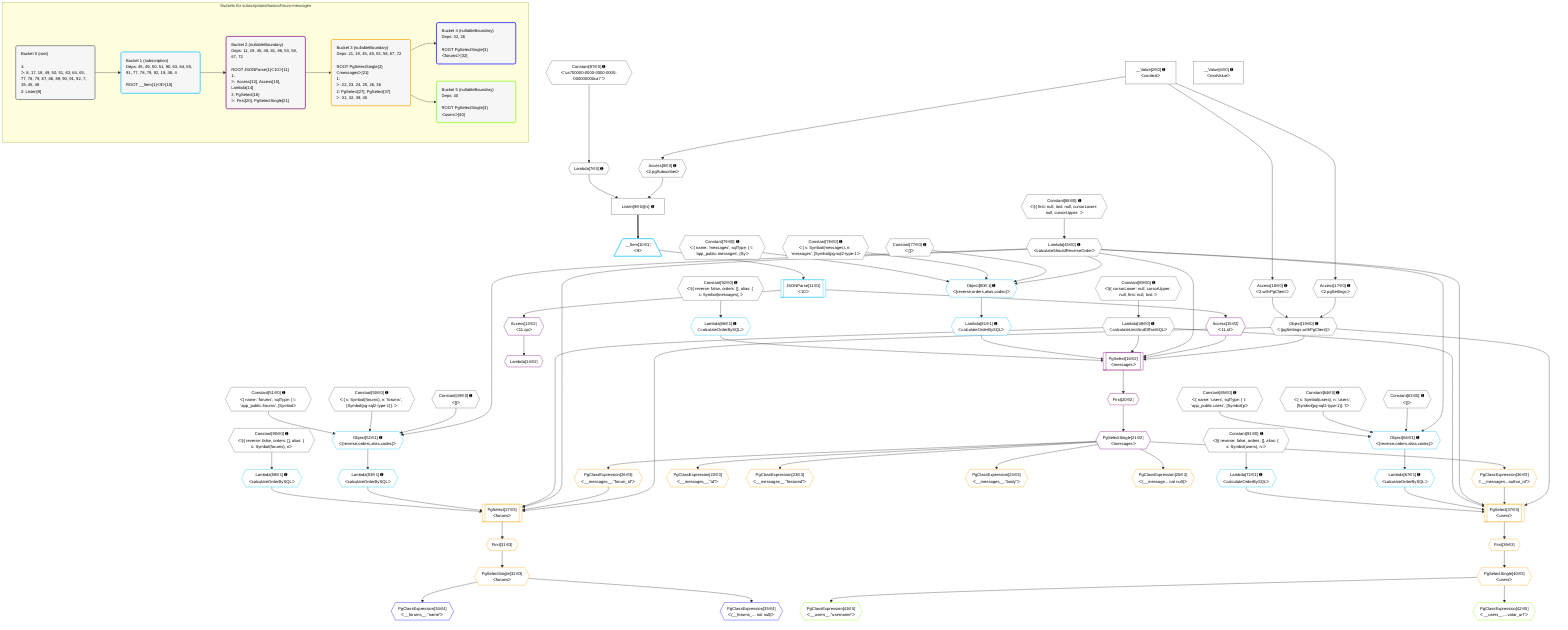 %%{init: {'themeVariables': { 'fontSize': '12px'}}}%%
graph TD
    classDef path fill:#eee,stroke:#000,color:#000
    classDef plan fill:#fff,stroke-width:1px,color:#000
    classDef itemplan fill:#fff,stroke-width:2px,color:#000
    classDef unbatchedplan fill:#dff,stroke-width:1px,color:#000
    classDef sideeffectplan fill:#fcc,stroke-width:2px,color:#000
    classDef bucket fill:#f6f6f6,color:#000,stroke-width:2px,text-align:left


    %% plan dependencies
    Listen9["Listen[9∈0@s] ➊"]:::plan
    Access8{{"Access[8∈0] ➊<br />ᐸ2.pgSubscriberᐳ"}}:::plan
    Lambda7{{"Lambda[7∈0] ➊"}}:::plan
    Access8 & Lambda7 --> Listen9
    Object19{{"Object[19∈0] ➊<br />ᐸ{pgSettings,withPgClient}ᐳ"}}:::plan
    Access17{{"Access[17∈0] ➊<br />ᐸ2.pgSettingsᐳ"}}:::plan
    Access18{{"Access[18∈0] ➊<br />ᐸ2.withPgClientᐳ"}}:::plan
    Access17 & Access18 --> Object19
    Constant87{{"Constant[87∈0] ➊<br />ᐸ'ca700000-0000-0000-0000-000000000ca7'ᐳ"}}:::plan
    Constant87 --> Lambda7
    __Value2["__Value[2∈0] ➊<br />ᐸcontextᐳ"]:::plan
    __Value2 --> Access8
    __Value2 --> Access17
    __Value2 --> Access18
    Lambda45{{"Lambda[45∈0] ➊<br />ᐸcalculateShouldReverseOrderᐳ"}}:::plan
    Constant88{{"Constant[88∈0] ➊<br />ᐸ§{ first: null, last: null, cursorLower: null, cursorUpper: ᐳ"}}:::plan
    Constant88 --> Lambda45
    Lambda48{{"Lambda[48∈0] ➊<br />ᐸcalculateLimitAndOffsetSQLᐳ"}}:::plan
    Constant89{{"Constant[89∈0] ➊<br />ᐸ§{ cursorLower: null, cursorUpper: null, first: null, last: ᐳ"}}:::plan
    Constant89 --> Lambda48
    __Value4["__Value[4∈0] ➊<br />ᐸrootValueᐳ"]:::plan
    Constant49{{"Constant[49∈0] ➊<br />ᐸ[]ᐳ"}}:::plan
    Constant50{{"Constant[50∈0] ➊<br />ᐸ{ s: Symbol(forums), n: 'forums', [Symbol(pg-sql2-type-1)]: ᐳ"}}:::plan
    Constant51{{"Constant[51∈0] ➊<br />ᐸ{ name: 'forums', sqlType: { t: 'app_public.forums', [Symbolᐳ"}}:::plan
    Constant63{{"Constant[63∈0] ➊<br />ᐸ[]ᐳ"}}:::plan
    Constant64{{"Constant[64∈0] ➊<br />ᐸ{ s: Symbol(users), n: 'users', [Symbol(pg-sql2-type-1)]: 'Iᐳ"}}:::plan
    Constant65{{"Constant[65∈0] ➊<br />ᐸ{ name: 'users', sqlType: { t: 'app_public.users', [Symbol(pᐳ"}}:::plan
    Constant77{{"Constant[77∈0] ➊<br />ᐸ[]ᐳ"}}:::plan
    Constant78{{"Constant[78∈0] ➊<br />ᐸ{ s: Symbol(messages), n: 'messages', [Symbol(pg-sql2-type-1ᐳ"}}:::plan
    Constant79{{"Constant[79∈0] ➊<br />ᐸ{ name: 'messages', sqlType: { t: 'app_public.messages', [Syᐳ"}}:::plan
    Constant90{{"Constant[90∈0] ➊<br />ᐸ§{ reverse: false, orders: [], alias: { s: Symbol(forums), nᐳ"}}:::plan
    Constant91{{"Constant[91∈0] ➊<br />ᐸ§{ reverse: false, orders: [], alias: { s: Symbol(users), n:ᐳ"}}:::plan
    Constant92{{"Constant[92∈0] ➊<br />ᐸ§{ reverse: false, orders: [], alias: { s: Symbol(messages),ᐳ"}}:::plan
    Object52{{"Object[52∈1] ➊<br />ᐸ{reverse,orders,alias,codec}ᐳ"}}:::plan
    Lambda45 & Constant49 & Constant50 & Constant51 --> Object52
    Object66{{"Object[66∈1] ➊<br />ᐸ{reverse,orders,alias,codec}ᐳ"}}:::plan
    Lambda45 & Constant63 & Constant64 & Constant65 --> Object66
    Object80{{"Object[80∈1] ➊<br />ᐸ{reverse,orders,alias,codec}ᐳ"}}:::plan
    Lambda45 & Constant77 & Constant78 & Constant79 --> Object80
    __Item10[/"__Item[10∈1]<br />ᐸ9ᐳ"\]:::itemplan
    Listen9 ==> __Item10
    JSONParse11[["JSONParse[11∈1]<br />ᐸ10ᐳ"]]:::plan
    __Item10 --> JSONParse11
    Lambda53{{"Lambda[53∈1] ➊<br />ᐸcalculateOrderBySQLᐳ"}}:::plan
    Object52 --> Lambda53
    Lambda58{{"Lambda[58∈1] ➊<br />ᐸcalculateOrderBySQLᐳ"}}:::plan
    Constant90 --> Lambda58
    Lambda67{{"Lambda[67∈1] ➊<br />ᐸcalculateOrderBySQLᐳ"}}:::plan
    Object66 --> Lambda67
    Lambda72{{"Lambda[72∈1] ➊<br />ᐸcalculateOrderBySQLᐳ"}}:::plan
    Constant91 --> Lambda72
    Lambda81{{"Lambda[81∈1] ➊<br />ᐸcalculateOrderBySQLᐳ"}}:::plan
    Object80 --> Lambda81
    Lambda86{{"Lambda[86∈1] ➊<br />ᐸcalculateOrderBySQLᐳ"}}:::plan
    Constant92 --> Lambda86
    PgSelect16[["PgSelect[16∈2]<br />ᐸmessagesᐳ"]]:::plan
    Access15{{"Access[15∈2]<br />ᐸ11.idᐳ"}}:::plan
    Object19 & Access15 & Lambda45 & Lambda48 & Lambda81 & Lambda86 --> PgSelect16
    Access13{{"Access[13∈2]<br />ᐸ11.opᐳ"}}:::plan
    JSONParse11 --> Access13
    Lambda14{{"Lambda[14∈2]"}}:::plan
    Access13 --> Lambda14
    JSONParse11 --> Access15
    First20{{"First[20∈2]"}}:::plan
    PgSelect16 --> First20
    PgSelectSingle21{{"PgSelectSingle[21∈2]<br />ᐸmessagesᐳ"}}:::plan
    First20 --> PgSelectSingle21
    PgSelect27[["PgSelect[27∈3]<br />ᐸforumsᐳ"]]:::plan
    PgClassExpression26{{"PgClassExpression[26∈3]<br />ᐸ__messages__.”forum_id”ᐳ"}}:::plan
    Object19 & PgClassExpression26 & Lambda45 & Lambda48 & Lambda53 & Lambda58 --> PgSelect27
    PgSelect37[["PgSelect[37∈3]<br />ᐸusersᐳ"]]:::plan
    PgClassExpression36{{"PgClassExpression[36∈3]<br />ᐸ__messages...author_id”ᐳ"}}:::plan
    Object19 & PgClassExpression36 & Lambda45 & Lambda48 & Lambda67 & Lambda72 --> PgSelect37
    PgClassExpression22{{"PgClassExpression[22∈3]<br />ᐸ__messages__.”id”ᐳ"}}:::plan
    PgSelectSingle21 --> PgClassExpression22
    PgClassExpression23{{"PgClassExpression[23∈3]<br />ᐸ__messages__.”featured”ᐳ"}}:::plan
    PgSelectSingle21 --> PgClassExpression23
    PgClassExpression24{{"PgClassExpression[24∈3]<br />ᐸ__messages__.”body”ᐳ"}}:::plan
    PgSelectSingle21 --> PgClassExpression24
    PgClassExpression25{{"PgClassExpression[25∈3]<br />ᐸ(__message... not null)ᐳ"}}:::plan
    PgSelectSingle21 --> PgClassExpression25
    PgSelectSingle21 --> PgClassExpression26
    First31{{"First[31∈3]"}}:::plan
    PgSelect27 --> First31
    PgSelectSingle32{{"PgSelectSingle[32∈3]<br />ᐸforumsᐳ"}}:::plan
    First31 --> PgSelectSingle32
    PgSelectSingle21 --> PgClassExpression36
    First39{{"First[39∈3]"}}:::plan
    PgSelect37 --> First39
    PgSelectSingle40{{"PgSelectSingle[40∈3]<br />ᐸusersᐳ"}}:::plan
    First39 --> PgSelectSingle40
    PgClassExpression34{{"PgClassExpression[34∈4]<br />ᐸ__forums__.”name”ᐳ"}}:::plan
    PgSelectSingle32 --> PgClassExpression34
    PgClassExpression35{{"PgClassExpression[35∈4]<br />ᐸ(__forums_... not null)ᐳ"}}:::plan
    PgSelectSingle32 --> PgClassExpression35
    PgClassExpression41{{"PgClassExpression[41∈5]<br />ᐸ__users__.”username”ᐳ"}}:::plan
    PgSelectSingle40 --> PgClassExpression41
    PgClassExpression42{{"PgClassExpression[42∈5]<br />ᐸ__users__....vatar_url”ᐳ"}}:::plan
    PgSelectSingle40 --> PgClassExpression42

    %% define steps

    subgraph "Buckets for subscriptions/basics/forum-messages"
    Bucket0("Bucket 0 (root)<br /><br />1: <br />ᐳ: 8, 17, 18, 49, 50, 51, 63, 64, 65, 77, 78, 79, 87, 88, 89, 90, 91, 92, 7, 19, 45, 48<br />2: Listen[9]"):::bucket
    classDef bucket0 stroke:#696969
    class Bucket0,__Value2,__Value4,Lambda7,Access8,Listen9,Access17,Access18,Object19,Lambda45,Lambda48,Constant49,Constant50,Constant51,Constant63,Constant64,Constant65,Constant77,Constant78,Constant79,Constant87,Constant88,Constant89,Constant90,Constant91,Constant92 bucket0
    Bucket1("Bucket 1 (subscription)<br />Deps: 45, 49, 50, 51, 90, 63, 64, 65, 91, 77, 78, 79, 92, 19, 48, 4<br /><br />ROOT __Item{1}ᐸ9ᐳ[10]"):::bucket
    classDef bucket1 stroke:#00bfff
    class Bucket1,__Item10,JSONParse11,Object52,Lambda53,Lambda58,Object66,Lambda67,Lambda72,Object80,Lambda81,Lambda86 bucket1
    Bucket2("Bucket 2 (nullableBoundary)<br />Deps: 11, 19, 45, 48, 81, 86, 53, 58, 67, 72<br /><br />ROOT JSONParse{1}ᐸ10ᐳ[11]<br />1: <br />ᐳ: Access[13], Access[15], Lambda[14]<br />2: PgSelect[16]<br />ᐳ: First[20], PgSelectSingle[21]"):::bucket
    classDef bucket2 stroke:#7f007f
    class Bucket2,Access13,Lambda14,Access15,PgSelect16,First20,PgSelectSingle21 bucket2
    Bucket3("Bucket 3 (nullableBoundary)<br />Deps: 21, 19, 45, 48, 53, 58, 67, 72<br /><br />ROOT PgSelectSingle{2}ᐸmessagesᐳ[21]<br />1: <br />ᐳ: 22, 23, 24, 25, 26, 36<br />2: PgSelect[27], PgSelect[37]<br />ᐳ: 31, 32, 39, 40"):::bucket
    classDef bucket3 stroke:#ffa500
    class Bucket3,PgClassExpression22,PgClassExpression23,PgClassExpression24,PgClassExpression25,PgClassExpression26,PgSelect27,First31,PgSelectSingle32,PgClassExpression36,PgSelect37,First39,PgSelectSingle40 bucket3
    Bucket4("Bucket 4 (nullableBoundary)<br />Deps: 32, 26<br /><br />ROOT PgSelectSingle{3}ᐸforumsᐳ[32]"):::bucket
    classDef bucket4 stroke:#0000ff
    class Bucket4,PgClassExpression34,PgClassExpression35 bucket4
    Bucket5("Bucket 5 (nullableBoundary)<br />Deps: 40<br /><br />ROOT PgSelectSingle{3}ᐸusersᐳ[40]"):::bucket
    classDef bucket5 stroke:#7fff00
    class Bucket5,PgClassExpression41,PgClassExpression42 bucket5
    Bucket0 --> Bucket1
    Bucket1 --> Bucket2
    Bucket2 --> Bucket3
    Bucket3 --> Bucket4 & Bucket5
    end